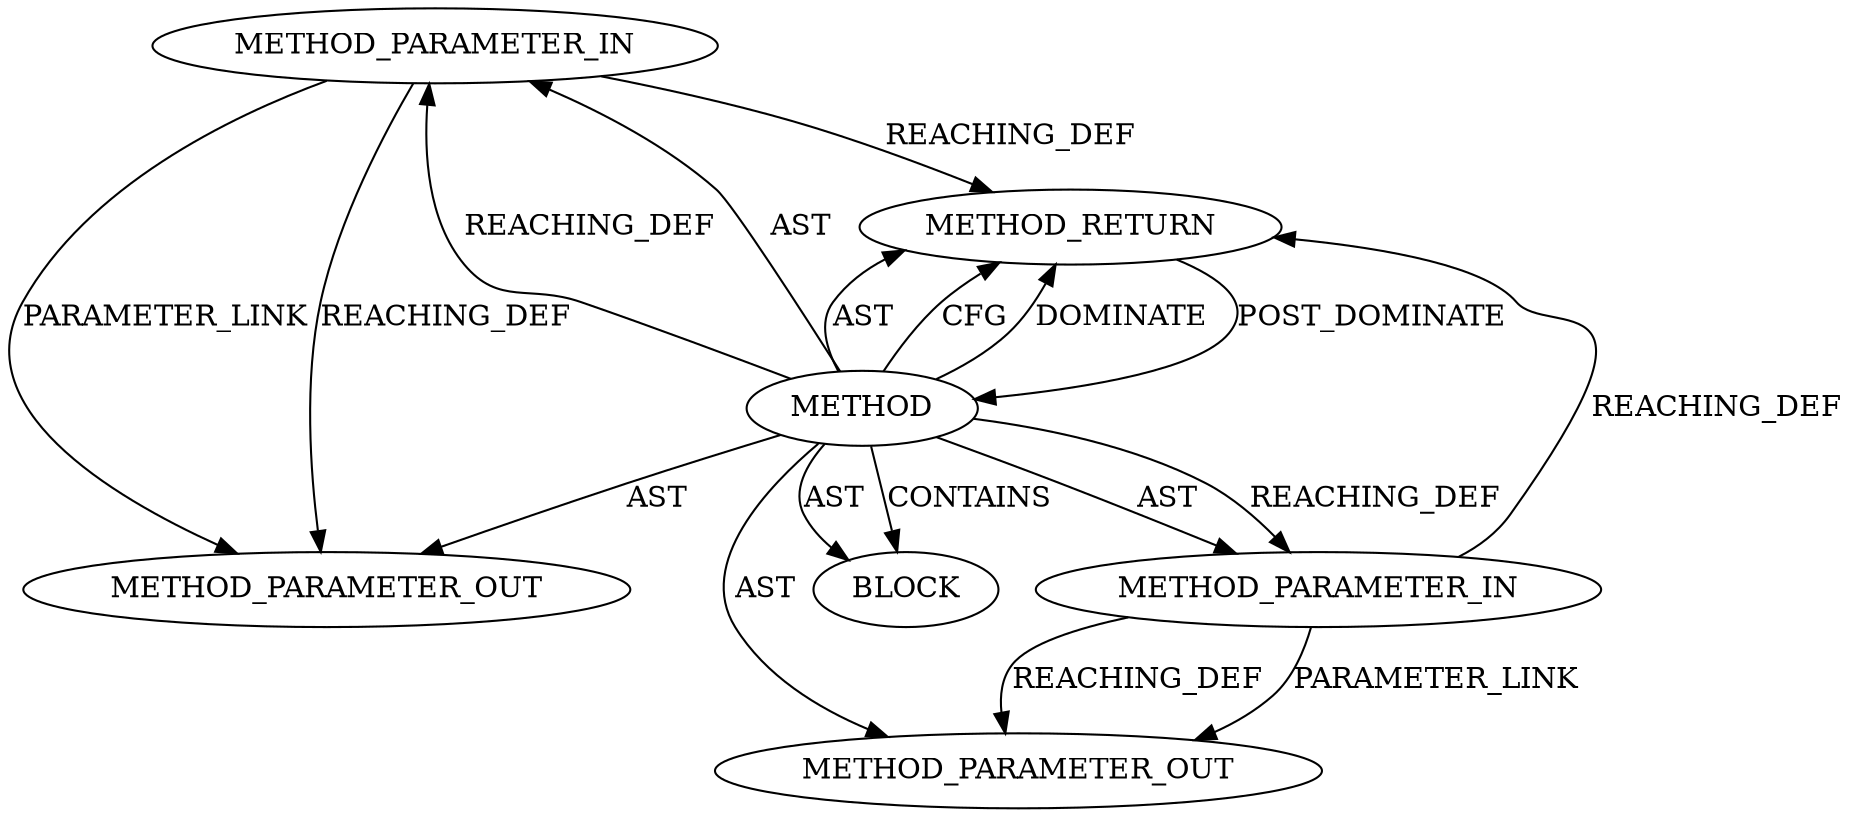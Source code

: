 digraph {
  12914 [label=METHOD_PARAMETER_IN ORDER=1 CODE="p1" IS_VARIADIC=false TYPE_FULL_NAME="ANY" EVALUATION_STRATEGY="BY_VALUE" INDEX=1 NAME="p1"]
  13645 [label=METHOD_PARAMETER_OUT ORDER=1 CODE="p1" IS_VARIADIC=false TYPE_FULL_NAME="ANY" EVALUATION_STRATEGY="BY_VALUE" INDEX=1 NAME="p1"]
  12915 [label=METHOD_PARAMETER_IN ORDER=2 CODE="p2" IS_VARIADIC=false TYPE_FULL_NAME="ANY" EVALUATION_STRATEGY="BY_VALUE" INDEX=2 NAME="p2"]
  13646 [label=METHOD_PARAMETER_OUT ORDER=2 CODE="p2" IS_VARIADIC=false TYPE_FULL_NAME="ANY" EVALUATION_STRATEGY="BY_VALUE" INDEX=2 NAME="p2"]
  12916 [label=BLOCK ORDER=1 ARGUMENT_INDEX=1 CODE="<empty>" TYPE_FULL_NAME="ANY"]
  12917 [label=METHOD_RETURN ORDER=2 CODE="RET" TYPE_FULL_NAME="ANY" EVALUATION_STRATEGY="BY_VALUE"]
  12913 [label=METHOD AST_PARENT_TYPE="NAMESPACE_BLOCK" AST_PARENT_FULL_NAME="<global>" ORDER=0 CODE="<empty>" FULL_NAME="ceph_get_global_seq" IS_EXTERNAL=true FILENAME="<empty>" SIGNATURE="" NAME="ceph_get_global_seq"]
  12913 -> 13646 [label=AST ]
  12914 -> 13645 [label=REACHING_DEF VARIABLE="p1"]
  12914 -> 12917 [label=REACHING_DEF VARIABLE="p1"]
  12913 -> 12915 [label=AST ]
  12913 -> 12916 [label=AST ]
  12913 -> 13645 [label=AST ]
  12913 -> 12915 [label=REACHING_DEF VARIABLE=""]
  12915 -> 13646 [label=PARAMETER_LINK ]
  12915 -> 12917 [label=REACHING_DEF VARIABLE="p2"]
  12913 -> 12916 [label=CONTAINS ]
  12913 -> 12917 [label=AST ]
  12913 -> 12914 [label=REACHING_DEF VARIABLE=""]
  12915 -> 13646 [label=REACHING_DEF VARIABLE="p2"]
  12913 -> 12914 [label=AST ]
  12913 -> 12917 [label=CFG ]
  12917 -> 12913 [label=POST_DOMINATE ]
  12914 -> 13645 [label=PARAMETER_LINK ]
  12913 -> 12917 [label=DOMINATE ]
}
